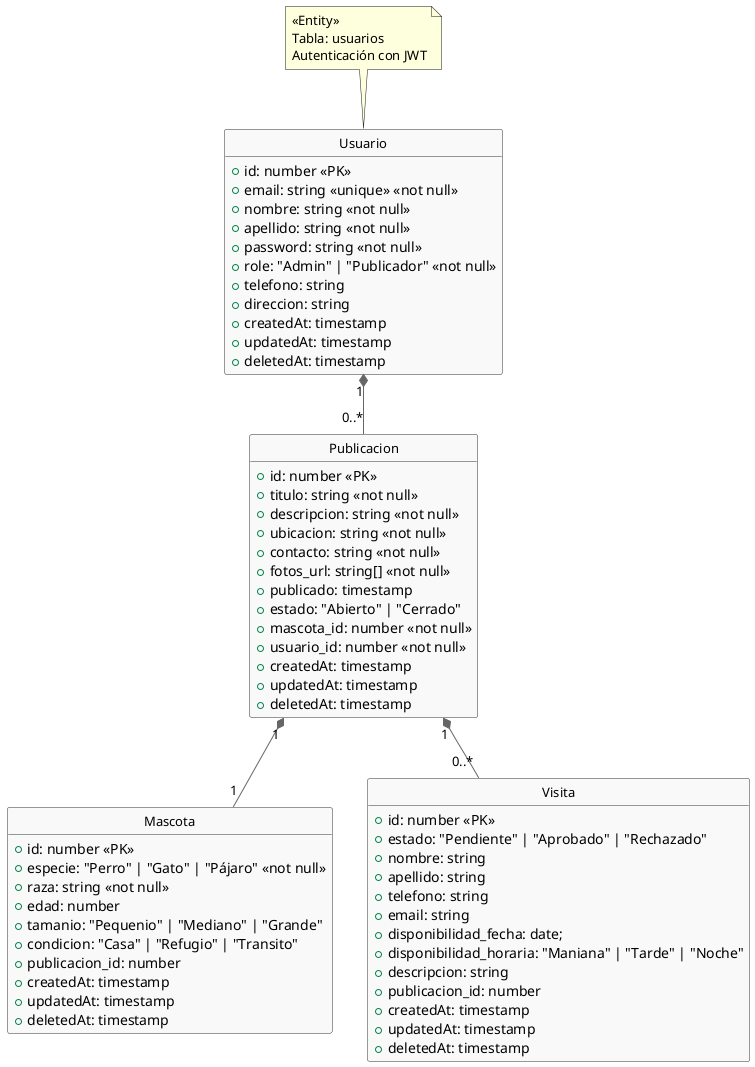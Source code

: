 @startuml AdoptDog_Class_Diagram

' ==== Configuración ====
skinparam class {
    BackgroundColor #f9f9f9
    BorderColor #333333
    ArrowColor #666666
    FontSize 13
}
hide circle
hide empty members

' ==== Entidades del Backend ====

class Usuario {
  +id: number <<PK>>
  +email: string <<unique>> <<not null>>
  +nombre: string <<not null>>
  +apellido: string <<not null>>
  +password: string <<not null>>
  +role: "Admin" | "Publicador" <<not null>>
  +telefono: string 
  +direccion: string
  +createdAt: timestamp
  +updatedAt: timestamp
  +deletedAt: timestamp
}

class Publicacion {
  +id: number <<PK>>
  +titulo: string <<not null>>
  +descripcion: string <<not null>>
  +ubicacion: string <<not null>>
  +contacto: string <<not null>>
  +fotos_url: string[] <<not null>>
  +publicado: timestamp
  +estado: "Abierto" | "Cerrado"
  +mascota_id: number <<not null>>
  +usuario_id: number <<not null>>
  +createdAt: timestamp
  +updatedAt: timestamp
  +deletedAt: timestamp
}

class Mascota {
  +id: number <<PK>>
  +especie: "Perro" | "Gato" | "Pájaro" <<not null>>
  +raza: string <<not null>>
  +edad: number 
  +tamanio: "Pequenio" | "Mediano" | "Grande"
  +condicion: "Casa" | "Refugio" | "Transito"
  +publicacion_id: number
  +createdAt: timestamp
  +updatedAt: timestamp
  +deletedAt: timestamp
}

class Visita {
  +id: number <<PK>>
  +estado: "Pendiente" | "Aprobado" | "Rechazado"
  +nombre: string
  +apellido: string
  +telefono: string
  +email: string
  +disponibilidad_fecha: date;
  +disponibilidad_horaria: "Maniana" | "Tarde" | "Noche"
  +descripcion: string
  +publicacion_id: number
  +createdAt: timestamp
  +updatedAt: timestamp
  +deletedAt: timestamp
}

' ==== Relaciones ====

' Backend
Usuario "1" *-- "0..*" Publicacion
Publicacion "1" *-- "1" Mascota
Publicacion "1" *-- "0..*" Visita 


' ==== Notas ====
note top of Usuario
  <<Entity>>
  Tabla: usuarios
  Autenticación con JWT
end note

@enduml